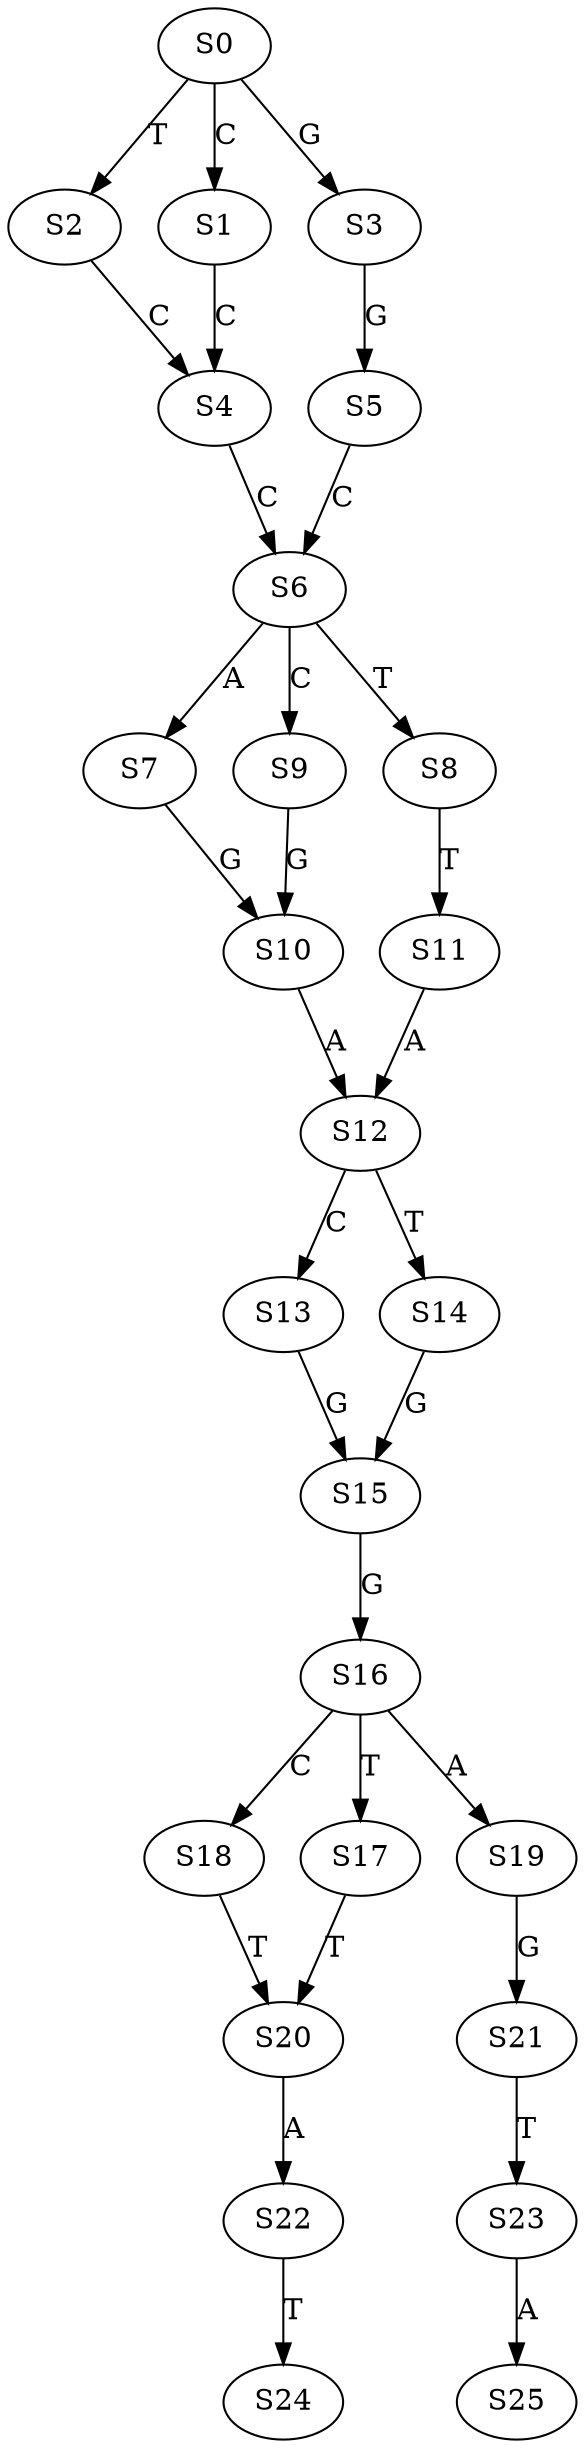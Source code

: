 strict digraph  {
	S0 -> S1 [ label = C ];
	S0 -> S2 [ label = T ];
	S0 -> S3 [ label = G ];
	S1 -> S4 [ label = C ];
	S2 -> S4 [ label = C ];
	S3 -> S5 [ label = G ];
	S4 -> S6 [ label = C ];
	S5 -> S6 [ label = C ];
	S6 -> S7 [ label = A ];
	S6 -> S8 [ label = T ];
	S6 -> S9 [ label = C ];
	S7 -> S10 [ label = G ];
	S8 -> S11 [ label = T ];
	S9 -> S10 [ label = G ];
	S10 -> S12 [ label = A ];
	S11 -> S12 [ label = A ];
	S12 -> S13 [ label = C ];
	S12 -> S14 [ label = T ];
	S13 -> S15 [ label = G ];
	S14 -> S15 [ label = G ];
	S15 -> S16 [ label = G ];
	S16 -> S17 [ label = T ];
	S16 -> S18 [ label = C ];
	S16 -> S19 [ label = A ];
	S17 -> S20 [ label = T ];
	S18 -> S20 [ label = T ];
	S19 -> S21 [ label = G ];
	S20 -> S22 [ label = A ];
	S21 -> S23 [ label = T ];
	S22 -> S24 [ label = T ];
	S23 -> S25 [ label = A ];
}
